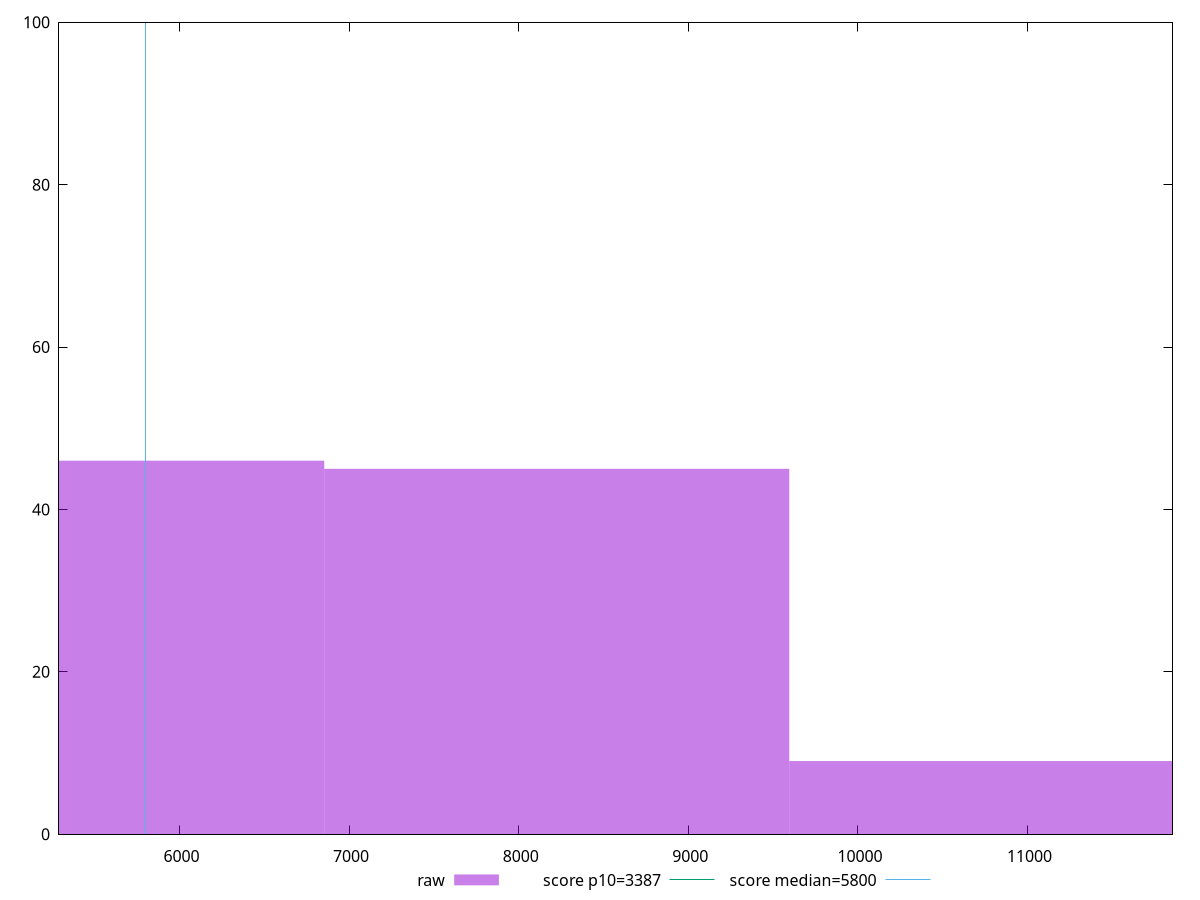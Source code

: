 reset

$raw <<EOF
10965.915275149018 9
5482.957637574509 46
8224.436456361764 45
EOF

set key outside below
set boxwidth 2741.4788187872546
set xrange [5289.752192788968:11854.37589098875]
set yrange [0:100]
set trange [0:100]
set style fill transparent solid 0.5 noborder

set parametric
set terminal svg size 640, 490 enhanced background rgb 'white'
set output "report_00015_2021-02-09T16-11-33.973Z/speed-index/samples/pages/raw/histogram.svg"

plot $raw title "raw" with boxes, \
     3387,t title "score p10=3387", \
     5800,t title "score median=5800"

reset

